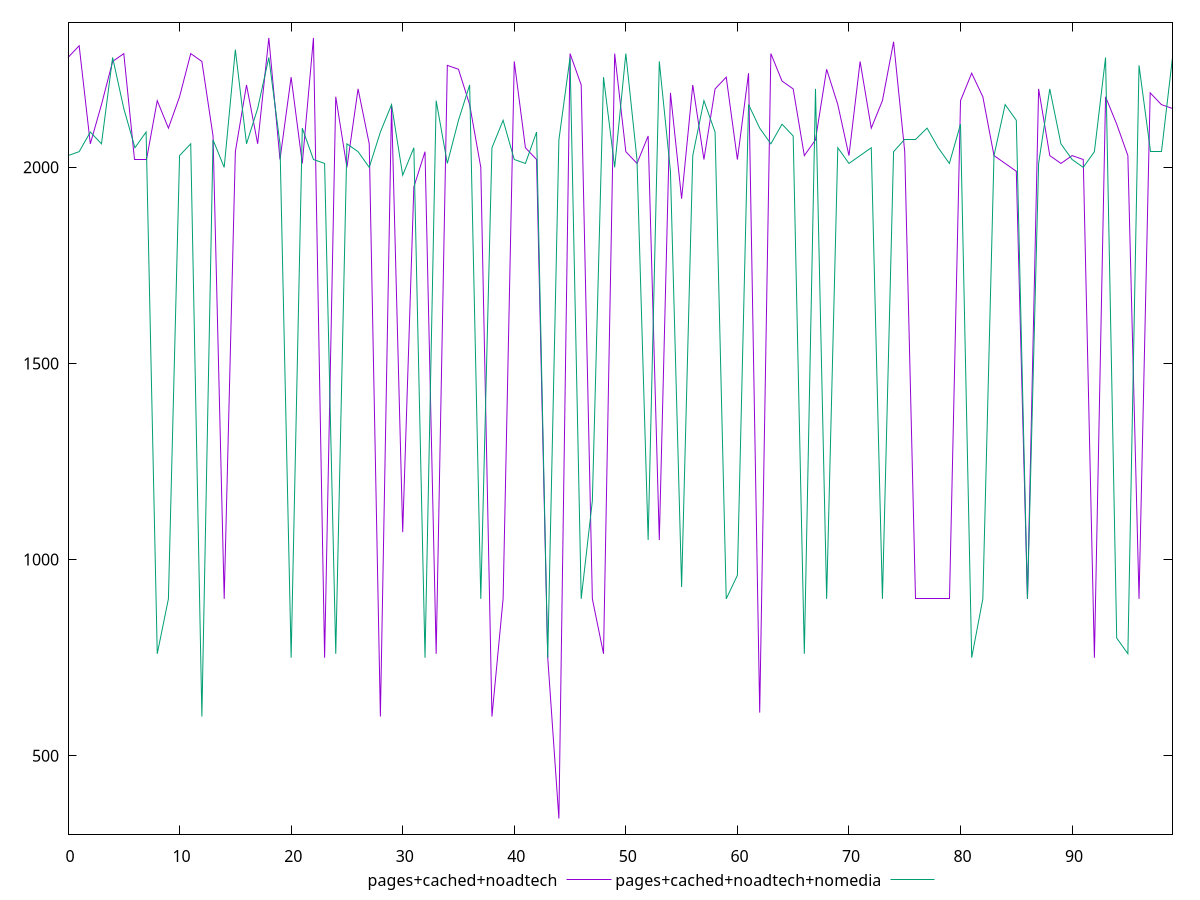 reset

$pagesCachedNoadtech <<EOF
0 2280
1 2310
2 2060
3 2160
4 2270
5 2290
6 2020
7 2020
8 2170
9 2100
10 2180
11 2290
12 2270
13 2080
14 900
15 2040
16 2210
17 2060
18 2330
19 2020
20 2230
21 2010
22 2330
23 750
24 2180
25 2000
26 2200
27 2060
28 600
29 2160
30 1070
31 1950
32 2040
33 760
34 2260
35 2250
36 2160
37 2000
38 600
39 900
40 2270
41 2050
42 2020
43 750
44 340
45 2290
46 2210
47 900
48 760
49 2290
50 2040
51 2010
52 2080
53 1050
54 2190
55 1920
56 2210
57 2020
58 2200
59 2230
60 2020
61 2240
62 610
63 2290
64 2220
65 2200
66 2030
67 2070
68 2250
69 2160
70 2030
71 2270
72 2100
73 2170
74 2320
75 2040
76 900
77 900
78 900
79 900
80 2170
81 2240
82 2180
83 2030
84 2010
85 1990
86 900
87 2200
88 2030
89 2010
90 2030
91 2020
92 750
93 2180
94 2110
95 2030
96 900
97 2190
98 2160
99 2150
EOF

$pagesCachedNoadtechNomedia <<EOF
0 2030
1 2040
2 2090
3 2060
4 2280
5 2150
6 2050
7 2090
8 760
9 900
10 2030
11 2060
12 600
13 2070
14 2000
15 2300
16 2060
17 2150
18 2280
19 2060
20 750
21 2100
22 2020
23 2010
24 760
25 2060
26 2040
27 2000
28 2090
29 2160
30 1980
31 2050
32 750
33 2170
34 2010
35 2120
36 2210
37 900
38 2050
39 2120
40 2020
41 2010
42 2090
43 750
44 2070
45 2280
46 900
47 1150
48 2230
49 2000
50 2290
51 2020
52 1050
53 2270
54 1990
55 930
56 2030
57 2170
58 2090
59 900
60 960
61 2160
62 2100
63 2060
64 2110
65 2080
66 760
67 2200
68 900
69 2050
70 2010
71 2030
72 2050
73 900
74 2040
75 2070
76 2070
77 2100
78 2050
79 2010
80 2110
81 750
82 900
83 2030
84 2160
85 2120
86 900
87 2010
88 2200
89 2060
90 2020
91 2000
92 2040
93 2280
94 800
95 760
96 2260
97 2040
98 2040
99 2280
EOF

set key outside below
set xrange [0:99]
set yrange [300.2:2369.8]
set trange [300.2:2369.8]
set terminal svg size 640, 520 enhanced background rgb 'white'
set output "report_00013_2021-02-09T12-04-24.940Z/unused-javascript/comparison/line/2_vs_3.svg"

plot $pagesCachedNoadtech title "pages+cached+noadtech" with line, \
     $pagesCachedNoadtechNomedia title "pages+cached+noadtech+nomedia" with line

reset
